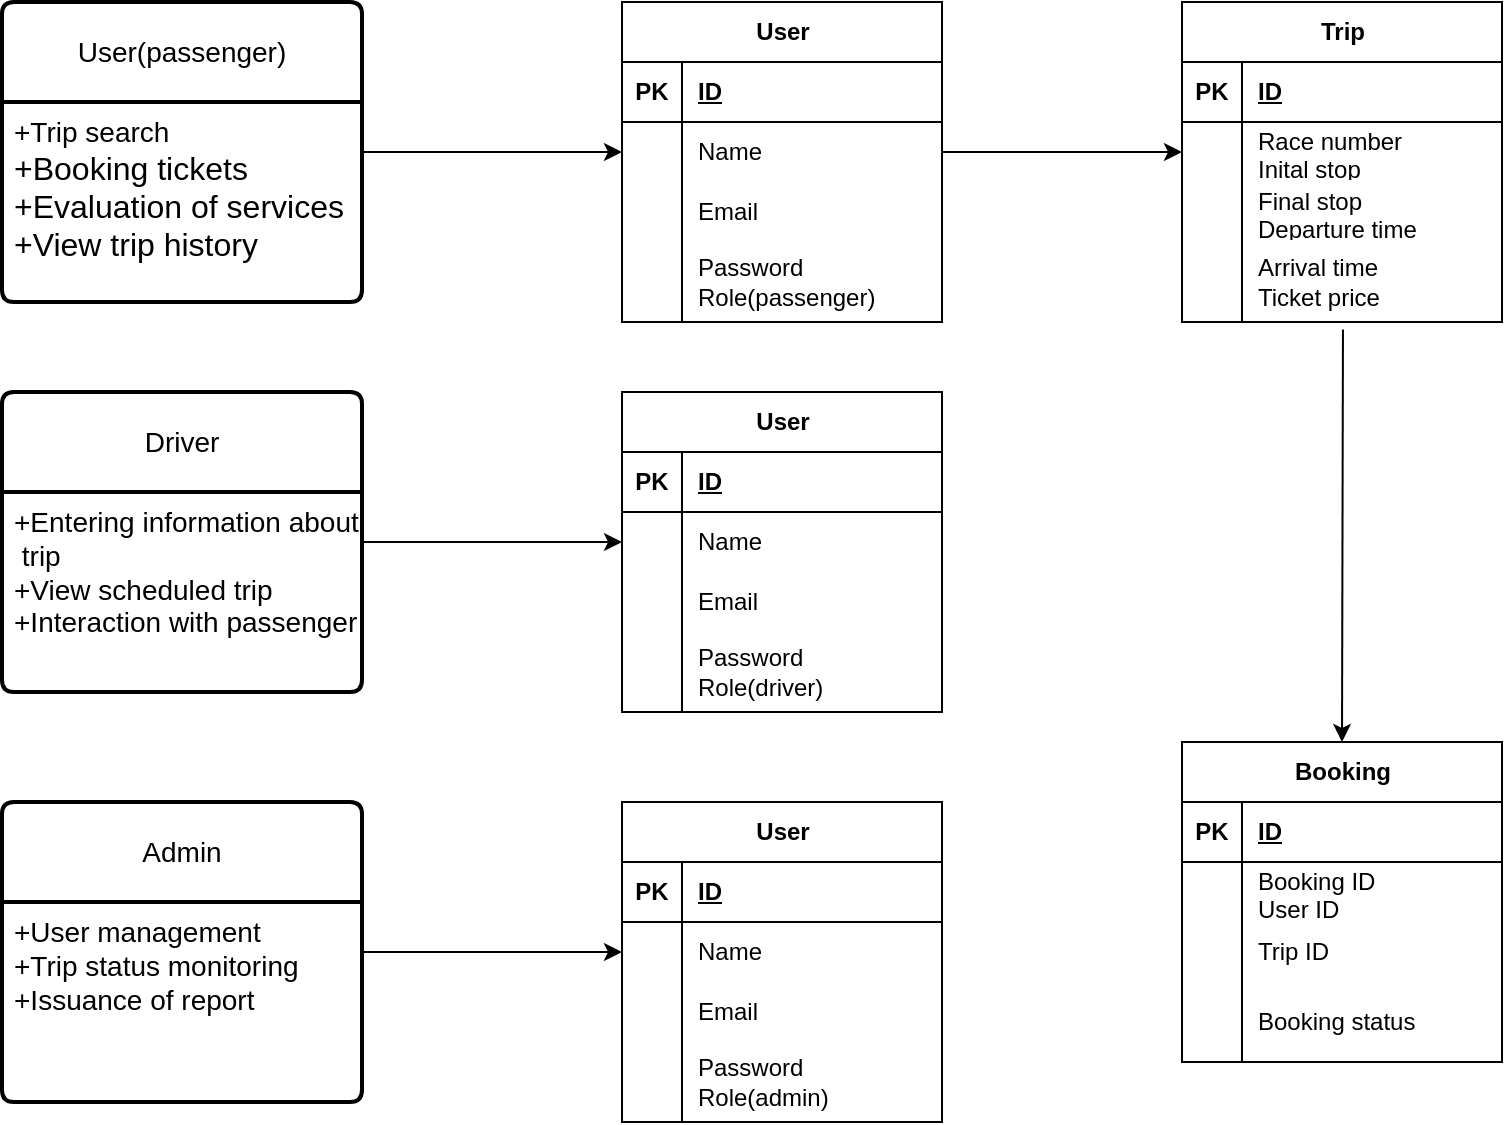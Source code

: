 <mxfile version="24.4.8" type="github">
  <diagram name="Страница — 1" id="8t6PvGh4A0OR3wwPPd6I">
    <mxGraphModel dx="2796" dy="908" grid="1" gridSize="10" guides="1" tooltips="1" connect="1" arrows="1" fold="1" page="1" pageScale="1" pageWidth="827" pageHeight="1169" math="0" shadow="0">
      <root>
        <mxCell id="0" />
        <mxCell id="1" parent="0" />
        <mxCell id="zbAlMrDfbpdhVFIHSiF9-1" value="User(passenger)" style="swimlane;childLayout=stackLayout;horizontal=1;startSize=50;horizontalStack=0;rounded=1;fontSize=14;fontStyle=0;strokeWidth=2;resizeParent=0;resizeLast=1;shadow=0;dashed=0;align=center;arcSize=4;whiteSpace=wrap;html=1;" vertex="1" parent="1">
          <mxGeometry x="-570" y="240" width="180" height="150" as="geometry" />
        </mxCell>
        <mxCell id="zbAlMrDfbpdhVFIHSiF9-2" value="&lt;font style=&quot;font-size: 14px;&quot;&gt;+T&lt;/font&gt;&lt;font style=&quot;font-size: 14px;&quot;&gt;rip search&lt;/font&gt;&lt;div&gt;&lt;font size=&quot;3&quot;&gt;+Booking tickets&lt;/font&gt;&lt;/div&gt;&lt;div&gt;&lt;font size=&quot;3&quot;&gt;+Evaluation of services&lt;/font&gt;&lt;/div&gt;&lt;div&gt;&lt;font size=&quot;3&quot;&gt;+View trip history&lt;/font&gt;&lt;/div&gt;" style="align=left;strokeColor=none;fillColor=none;spacingLeft=4;fontSize=12;verticalAlign=top;resizable=0;rotatable=0;part=1;html=1;" vertex="1" parent="zbAlMrDfbpdhVFIHSiF9-1">
          <mxGeometry y="50" width="180" height="100" as="geometry" />
        </mxCell>
        <mxCell id="zbAlMrDfbpdhVFIHSiF9-3" value="Driver" style="swimlane;childLayout=stackLayout;horizontal=1;startSize=50;horizontalStack=0;rounded=1;fontSize=14;fontStyle=0;strokeWidth=2;resizeParent=0;resizeLast=1;shadow=0;dashed=0;align=center;arcSize=4;whiteSpace=wrap;html=1;" vertex="1" parent="1">
          <mxGeometry x="-570" y="435" width="180" height="150" as="geometry" />
        </mxCell>
        <mxCell id="zbAlMrDfbpdhVFIHSiF9-4" value="&lt;font style=&quot;font-size: 14px;&quot;&gt;+Entering information about&lt;/font&gt;&lt;div&gt;&lt;font style=&quot;font-size: 14px;&quot;&gt;&amp;nbsp;trip&lt;/font&gt;&lt;/div&gt;&lt;div&gt;&lt;font style=&quot;font-size: 14px;&quot;&gt;+View scheduled trip&lt;/font&gt;&lt;/div&gt;&lt;div&gt;&lt;font style=&quot;font-size: 14px;&quot;&gt;+Interaction with passenger&amp;nbsp;&lt;/font&gt;&lt;/div&gt;" style="align=left;strokeColor=none;fillColor=none;spacingLeft=4;fontSize=12;verticalAlign=top;resizable=0;rotatable=0;part=1;html=1;" vertex="1" parent="zbAlMrDfbpdhVFIHSiF9-3">
          <mxGeometry y="50" width="180" height="100" as="geometry" />
        </mxCell>
        <mxCell id="zbAlMrDfbpdhVFIHSiF9-5" value="Admin" style="swimlane;childLayout=stackLayout;horizontal=1;startSize=50;horizontalStack=0;rounded=1;fontSize=14;fontStyle=0;strokeWidth=2;resizeParent=0;resizeLast=1;shadow=0;dashed=0;align=center;arcSize=4;whiteSpace=wrap;html=1;" vertex="1" parent="1">
          <mxGeometry x="-570" y="640" width="180" height="150" as="geometry" />
        </mxCell>
        <mxCell id="zbAlMrDfbpdhVFIHSiF9-6" value="&lt;span style=&quot;font-size: 14px;&quot;&gt;+User management&lt;/span&gt;&lt;div&gt;&lt;span style=&quot;font-size: 14px;&quot;&gt;+Trip status monitoring&lt;/span&gt;&lt;/div&gt;&lt;div&gt;&lt;span style=&quot;font-size: 14px;&quot;&gt;+Issuance of report&lt;/span&gt;&lt;/div&gt;" style="align=left;strokeColor=none;fillColor=none;spacingLeft=4;fontSize=12;verticalAlign=top;resizable=0;rotatable=0;part=1;html=1;" vertex="1" parent="zbAlMrDfbpdhVFIHSiF9-5">
          <mxGeometry y="50" width="180" height="100" as="geometry" />
        </mxCell>
        <mxCell id="zbAlMrDfbpdhVFIHSiF9-7" value="User" style="shape=table;startSize=30;container=1;collapsible=1;childLayout=tableLayout;fixedRows=1;rowLines=0;fontStyle=1;align=center;resizeLast=1;html=1;" vertex="1" parent="1">
          <mxGeometry x="-260" y="240" width="160" height="160" as="geometry" />
        </mxCell>
        <mxCell id="zbAlMrDfbpdhVFIHSiF9-8" value="" style="shape=tableRow;horizontal=0;startSize=0;swimlaneHead=0;swimlaneBody=0;fillColor=none;collapsible=0;dropTarget=0;points=[[0,0.5],[1,0.5]];portConstraint=eastwest;top=0;left=0;right=0;bottom=1;" vertex="1" parent="zbAlMrDfbpdhVFIHSiF9-7">
          <mxGeometry y="30" width="160" height="30" as="geometry" />
        </mxCell>
        <mxCell id="zbAlMrDfbpdhVFIHSiF9-9" value="PK" style="shape=partialRectangle;connectable=0;fillColor=none;top=0;left=0;bottom=0;right=0;fontStyle=1;overflow=hidden;whiteSpace=wrap;html=1;" vertex="1" parent="zbAlMrDfbpdhVFIHSiF9-8">
          <mxGeometry width="30" height="30" as="geometry">
            <mxRectangle width="30" height="30" as="alternateBounds" />
          </mxGeometry>
        </mxCell>
        <mxCell id="zbAlMrDfbpdhVFIHSiF9-10" value="ID" style="shape=partialRectangle;connectable=0;fillColor=none;top=0;left=0;bottom=0;right=0;align=left;spacingLeft=6;fontStyle=5;overflow=hidden;whiteSpace=wrap;html=1;" vertex="1" parent="zbAlMrDfbpdhVFIHSiF9-8">
          <mxGeometry x="30" width="130" height="30" as="geometry">
            <mxRectangle width="130" height="30" as="alternateBounds" />
          </mxGeometry>
        </mxCell>
        <mxCell id="zbAlMrDfbpdhVFIHSiF9-11" value="" style="shape=tableRow;horizontal=0;startSize=0;swimlaneHead=0;swimlaneBody=0;fillColor=none;collapsible=0;dropTarget=0;points=[[0,0.5],[1,0.5]];portConstraint=eastwest;top=0;left=0;right=0;bottom=0;" vertex="1" parent="zbAlMrDfbpdhVFIHSiF9-7">
          <mxGeometry y="60" width="160" height="30" as="geometry" />
        </mxCell>
        <mxCell id="zbAlMrDfbpdhVFIHSiF9-12" value="" style="shape=partialRectangle;connectable=0;fillColor=none;top=0;left=0;bottom=0;right=0;editable=1;overflow=hidden;whiteSpace=wrap;html=1;" vertex="1" parent="zbAlMrDfbpdhVFIHSiF9-11">
          <mxGeometry width="30" height="30" as="geometry">
            <mxRectangle width="30" height="30" as="alternateBounds" />
          </mxGeometry>
        </mxCell>
        <mxCell id="zbAlMrDfbpdhVFIHSiF9-13" value="Name" style="shape=partialRectangle;connectable=0;fillColor=none;top=0;left=0;bottom=0;right=0;align=left;spacingLeft=6;overflow=hidden;whiteSpace=wrap;html=1;" vertex="1" parent="zbAlMrDfbpdhVFIHSiF9-11">
          <mxGeometry x="30" width="130" height="30" as="geometry">
            <mxRectangle width="130" height="30" as="alternateBounds" />
          </mxGeometry>
        </mxCell>
        <mxCell id="zbAlMrDfbpdhVFIHSiF9-14" value="" style="shape=tableRow;horizontal=0;startSize=0;swimlaneHead=0;swimlaneBody=0;fillColor=none;collapsible=0;dropTarget=0;points=[[0,0.5],[1,0.5]];portConstraint=eastwest;top=0;left=0;right=0;bottom=0;" vertex="1" parent="zbAlMrDfbpdhVFIHSiF9-7">
          <mxGeometry y="90" width="160" height="30" as="geometry" />
        </mxCell>
        <mxCell id="zbAlMrDfbpdhVFIHSiF9-15" value="" style="shape=partialRectangle;connectable=0;fillColor=none;top=0;left=0;bottom=0;right=0;editable=1;overflow=hidden;whiteSpace=wrap;html=1;" vertex="1" parent="zbAlMrDfbpdhVFIHSiF9-14">
          <mxGeometry width="30" height="30" as="geometry">
            <mxRectangle width="30" height="30" as="alternateBounds" />
          </mxGeometry>
        </mxCell>
        <mxCell id="zbAlMrDfbpdhVFIHSiF9-16" value="Email" style="shape=partialRectangle;connectable=0;fillColor=none;top=0;left=0;bottom=0;right=0;align=left;spacingLeft=6;overflow=hidden;whiteSpace=wrap;html=1;" vertex="1" parent="zbAlMrDfbpdhVFIHSiF9-14">
          <mxGeometry x="30" width="130" height="30" as="geometry">
            <mxRectangle width="130" height="30" as="alternateBounds" />
          </mxGeometry>
        </mxCell>
        <mxCell id="zbAlMrDfbpdhVFIHSiF9-17" value="" style="shape=tableRow;horizontal=0;startSize=0;swimlaneHead=0;swimlaneBody=0;fillColor=none;collapsible=0;dropTarget=0;points=[[0,0.5],[1,0.5]];portConstraint=eastwest;top=0;left=0;right=0;bottom=0;" vertex="1" parent="zbAlMrDfbpdhVFIHSiF9-7">
          <mxGeometry y="120" width="160" height="40" as="geometry" />
        </mxCell>
        <mxCell id="zbAlMrDfbpdhVFIHSiF9-18" value="" style="shape=partialRectangle;connectable=0;fillColor=none;top=0;left=0;bottom=0;right=0;editable=1;overflow=hidden;whiteSpace=wrap;html=1;" vertex="1" parent="zbAlMrDfbpdhVFIHSiF9-17">
          <mxGeometry width="30" height="40" as="geometry">
            <mxRectangle width="30" height="40" as="alternateBounds" />
          </mxGeometry>
        </mxCell>
        <mxCell id="zbAlMrDfbpdhVFIHSiF9-19" value="Password&lt;div&gt;Role(passenger)&lt;/div&gt;" style="shape=partialRectangle;connectable=0;fillColor=none;top=0;left=0;bottom=0;right=0;align=left;spacingLeft=6;overflow=hidden;whiteSpace=wrap;html=1;" vertex="1" parent="zbAlMrDfbpdhVFIHSiF9-17">
          <mxGeometry x="30" width="130" height="40" as="geometry">
            <mxRectangle width="130" height="40" as="alternateBounds" />
          </mxGeometry>
        </mxCell>
        <mxCell id="zbAlMrDfbpdhVFIHSiF9-20" value="User" style="shape=table;startSize=30;container=1;collapsible=1;childLayout=tableLayout;fixedRows=1;rowLines=0;fontStyle=1;align=center;resizeLast=1;html=1;" vertex="1" parent="1">
          <mxGeometry x="-260" y="435" width="160" height="160" as="geometry" />
        </mxCell>
        <mxCell id="zbAlMrDfbpdhVFIHSiF9-21" value="" style="shape=tableRow;horizontal=0;startSize=0;swimlaneHead=0;swimlaneBody=0;fillColor=none;collapsible=0;dropTarget=0;points=[[0,0.5],[1,0.5]];portConstraint=eastwest;top=0;left=0;right=0;bottom=1;" vertex="1" parent="zbAlMrDfbpdhVFIHSiF9-20">
          <mxGeometry y="30" width="160" height="30" as="geometry" />
        </mxCell>
        <mxCell id="zbAlMrDfbpdhVFIHSiF9-22" value="PK" style="shape=partialRectangle;connectable=0;fillColor=none;top=0;left=0;bottom=0;right=0;fontStyle=1;overflow=hidden;whiteSpace=wrap;html=1;" vertex="1" parent="zbAlMrDfbpdhVFIHSiF9-21">
          <mxGeometry width="30" height="30" as="geometry">
            <mxRectangle width="30" height="30" as="alternateBounds" />
          </mxGeometry>
        </mxCell>
        <mxCell id="zbAlMrDfbpdhVFIHSiF9-23" value="ID" style="shape=partialRectangle;connectable=0;fillColor=none;top=0;left=0;bottom=0;right=0;align=left;spacingLeft=6;fontStyle=5;overflow=hidden;whiteSpace=wrap;html=1;" vertex="1" parent="zbAlMrDfbpdhVFIHSiF9-21">
          <mxGeometry x="30" width="130" height="30" as="geometry">
            <mxRectangle width="130" height="30" as="alternateBounds" />
          </mxGeometry>
        </mxCell>
        <mxCell id="zbAlMrDfbpdhVFIHSiF9-24" value="" style="shape=tableRow;horizontal=0;startSize=0;swimlaneHead=0;swimlaneBody=0;fillColor=none;collapsible=0;dropTarget=0;points=[[0,0.5],[1,0.5]];portConstraint=eastwest;top=0;left=0;right=0;bottom=0;" vertex="1" parent="zbAlMrDfbpdhVFIHSiF9-20">
          <mxGeometry y="60" width="160" height="30" as="geometry" />
        </mxCell>
        <mxCell id="zbAlMrDfbpdhVFIHSiF9-25" value="" style="shape=partialRectangle;connectable=0;fillColor=none;top=0;left=0;bottom=0;right=0;editable=1;overflow=hidden;whiteSpace=wrap;html=1;" vertex="1" parent="zbAlMrDfbpdhVFIHSiF9-24">
          <mxGeometry width="30" height="30" as="geometry">
            <mxRectangle width="30" height="30" as="alternateBounds" />
          </mxGeometry>
        </mxCell>
        <mxCell id="zbAlMrDfbpdhVFIHSiF9-26" value="Name" style="shape=partialRectangle;connectable=0;fillColor=none;top=0;left=0;bottom=0;right=0;align=left;spacingLeft=6;overflow=hidden;whiteSpace=wrap;html=1;" vertex="1" parent="zbAlMrDfbpdhVFIHSiF9-24">
          <mxGeometry x="30" width="130" height="30" as="geometry">
            <mxRectangle width="130" height="30" as="alternateBounds" />
          </mxGeometry>
        </mxCell>
        <mxCell id="zbAlMrDfbpdhVFIHSiF9-27" value="" style="shape=tableRow;horizontal=0;startSize=0;swimlaneHead=0;swimlaneBody=0;fillColor=none;collapsible=0;dropTarget=0;points=[[0,0.5],[1,0.5]];portConstraint=eastwest;top=0;left=0;right=0;bottom=0;" vertex="1" parent="zbAlMrDfbpdhVFIHSiF9-20">
          <mxGeometry y="90" width="160" height="30" as="geometry" />
        </mxCell>
        <mxCell id="zbAlMrDfbpdhVFIHSiF9-28" value="" style="shape=partialRectangle;connectable=0;fillColor=none;top=0;left=0;bottom=0;right=0;editable=1;overflow=hidden;whiteSpace=wrap;html=1;" vertex="1" parent="zbAlMrDfbpdhVFIHSiF9-27">
          <mxGeometry width="30" height="30" as="geometry">
            <mxRectangle width="30" height="30" as="alternateBounds" />
          </mxGeometry>
        </mxCell>
        <mxCell id="zbAlMrDfbpdhVFIHSiF9-29" value="Email" style="shape=partialRectangle;connectable=0;fillColor=none;top=0;left=0;bottom=0;right=0;align=left;spacingLeft=6;overflow=hidden;whiteSpace=wrap;html=1;" vertex="1" parent="zbAlMrDfbpdhVFIHSiF9-27">
          <mxGeometry x="30" width="130" height="30" as="geometry">
            <mxRectangle width="130" height="30" as="alternateBounds" />
          </mxGeometry>
        </mxCell>
        <mxCell id="zbAlMrDfbpdhVFIHSiF9-30" value="" style="shape=tableRow;horizontal=0;startSize=0;swimlaneHead=0;swimlaneBody=0;fillColor=none;collapsible=0;dropTarget=0;points=[[0,0.5],[1,0.5]];portConstraint=eastwest;top=0;left=0;right=0;bottom=0;" vertex="1" parent="zbAlMrDfbpdhVFIHSiF9-20">
          <mxGeometry y="120" width="160" height="40" as="geometry" />
        </mxCell>
        <mxCell id="zbAlMrDfbpdhVFIHSiF9-31" value="" style="shape=partialRectangle;connectable=0;fillColor=none;top=0;left=0;bottom=0;right=0;editable=1;overflow=hidden;whiteSpace=wrap;html=1;" vertex="1" parent="zbAlMrDfbpdhVFIHSiF9-30">
          <mxGeometry width="30" height="40" as="geometry">
            <mxRectangle width="30" height="40" as="alternateBounds" />
          </mxGeometry>
        </mxCell>
        <mxCell id="zbAlMrDfbpdhVFIHSiF9-32" value="Password&lt;div&gt;Role(driver)&lt;/div&gt;" style="shape=partialRectangle;connectable=0;fillColor=none;top=0;left=0;bottom=0;right=0;align=left;spacingLeft=6;overflow=hidden;whiteSpace=wrap;html=1;" vertex="1" parent="zbAlMrDfbpdhVFIHSiF9-30">
          <mxGeometry x="30" width="130" height="40" as="geometry">
            <mxRectangle width="130" height="40" as="alternateBounds" />
          </mxGeometry>
        </mxCell>
        <mxCell id="zbAlMrDfbpdhVFIHSiF9-33" value="User" style="shape=table;startSize=30;container=1;collapsible=1;childLayout=tableLayout;fixedRows=1;rowLines=0;fontStyle=1;align=center;resizeLast=1;html=1;" vertex="1" parent="1">
          <mxGeometry x="-260" y="640" width="160" height="160" as="geometry" />
        </mxCell>
        <mxCell id="zbAlMrDfbpdhVFIHSiF9-34" value="" style="shape=tableRow;horizontal=0;startSize=0;swimlaneHead=0;swimlaneBody=0;fillColor=none;collapsible=0;dropTarget=0;points=[[0,0.5],[1,0.5]];portConstraint=eastwest;top=0;left=0;right=0;bottom=1;" vertex="1" parent="zbAlMrDfbpdhVFIHSiF9-33">
          <mxGeometry y="30" width="160" height="30" as="geometry" />
        </mxCell>
        <mxCell id="zbAlMrDfbpdhVFIHSiF9-35" value="PK" style="shape=partialRectangle;connectable=0;fillColor=none;top=0;left=0;bottom=0;right=0;fontStyle=1;overflow=hidden;whiteSpace=wrap;html=1;" vertex="1" parent="zbAlMrDfbpdhVFIHSiF9-34">
          <mxGeometry width="30" height="30" as="geometry">
            <mxRectangle width="30" height="30" as="alternateBounds" />
          </mxGeometry>
        </mxCell>
        <mxCell id="zbAlMrDfbpdhVFIHSiF9-36" value="ID" style="shape=partialRectangle;connectable=0;fillColor=none;top=0;left=0;bottom=0;right=0;align=left;spacingLeft=6;fontStyle=5;overflow=hidden;whiteSpace=wrap;html=1;" vertex="1" parent="zbAlMrDfbpdhVFIHSiF9-34">
          <mxGeometry x="30" width="130" height="30" as="geometry">
            <mxRectangle width="130" height="30" as="alternateBounds" />
          </mxGeometry>
        </mxCell>
        <mxCell id="zbAlMrDfbpdhVFIHSiF9-37" value="" style="shape=tableRow;horizontal=0;startSize=0;swimlaneHead=0;swimlaneBody=0;fillColor=none;collapsible=0;dropTarget=0;points=[[0,0.5],[1,0.5]];portConstraint=eastwest;top=0;left=0;right=0;bottom=0;" vertex="1" parent="zbAlMrDfbpdhVFIHSiF9-33">
          <mxGeometry y="60" width="160" height="30" as="geometry" />
        </mxCell>
        <mxCell id="zbAlMrDfbpdhVFIHSiF9-38" value="" style="shape=partialRectangle;connectable=0;fillColor=none;top=0;left=0;bottom=0;right=0;editable=1;overflow=hidden;whiteSpace=wrap;html=1;" vertex="1" parent="zbAlMrDfbpdhVFIHSiF9-37">
          <mxGeometry width="30" height="30" as="geometry">
            <mxRectangle width="30" height="30" as="alternateBounds" />
          </mxGeometry>
        </mxCell>
        <mxCell id="zbAlMrDfbpdhVFIHSiF9-39" value="Name" style="shape=partialRectangle;connectable=0;fillColor=none;top=0;left=0;bottom=0;right=0;align=left;spacingLeft=6;overflow=hidden;whiteSpace=wrap;html=1;" vertex="1" parent="zbAlMrDfbpdhVFIHSiF9-37">
          <mxGeometry x="30" width="130" height="30" as="geometry">
            <mxRectangle width="130" height="30" as="alternateBounds" />
          </mxGeometry>
        </mxCell>
        <mxCell id="zbAlMrDfbpdhVFIHSiF9-40" value="" style="shape=tableRow;horizontal=0;startSize=0;swimlaneHead=0;swimlaneBody=0;fillColor=none;collapsible=0;dropTarget=0;points=[[0,0.5],[1,0.5]];portConstraint=eastwest;top=0;left=0;right=0;bottom=0;" vertex="1" parent="zbAlMrDfbpdhVFIHSiF9-33">
          <mxGeometry y="90" width="160" height="30" as="geometry" />
        </mxCell>
        <mxCell id="zbAlMrDfbpdhVFIHSiF9-41" value="" style="shape=partialRectangle;connectable=0;fillColor=none;top=0;left=0;bottom=0;right=0;editable=1;overflow=hidden;whiteSpace=wrap;html=1;" vertex="1" parent="zbAlMrDfbpdhVFIHSiF9-40">
          <mxGeometry width="30" height="30" as="geometry">
            <mxRectangle width="30" height="30" as="alternateBounds" />
          </mxGeometry>
        </mxCell>
        <mxCell id="zbAlMrDfbpdhVFIHSiF9-42" value="Email" style="shape=partialRectangle;connectable=0;fillColor=none;top=0;left=0;bottom=0;right=0;align=left;spacingLeft=6;overflow=hidden;whiteSpace=wrap;html=1;" vertex="1" parent="zbAlMrDfbpdhVFIHSiF9-40">
          <mxGeometry x="30" width="130" height="30" as="geometry">
            <mxRectangle width="130" height="30" as="alternateBounds" />
          </mxGeometry>
        </mxCell>
        <mxCell id="zbAlMrDfbpdhVFIHSiF9-43" value="" style="shape=tableRow;horizontal=0;startSize=0;swimlaneHead=0;swimlaneBody=0;fillColor=none;collapsible=0;dropTarget=0;points=[[0,0.5],[1,0.5]];portConstraint=eastwest;top=0;left=0;right=0;bottom=0;" vertex="1" parent="zbAlMrDfbpdhVFIHSiF9-33">
          <mxGeometry y="120" width="160" height="40" as="geometry" />
        </mxCell>
        <mxCell id="zbAlMrDfbpdhVFIHSiF9-44" value="" style="shape=partialRectangle;connectable=0;fillColor=none;top=0;left=0;bottom=0;right=0;editable=1;overflow=hidden;whiteSpace=wrap;html=1;" vertex="1" parent="zbAlMrDfbpdhVFIHSiF9-43">
          <mxGeometry width="30" height="40" as="geometry">
            <mxRectangle width="30" height="40" as="alternateBounds" />
          </mxGeometry>
        </mxCell>
        <mxCell id="zbAlMrDfbpdhVFIHSiF9-45" value="Password&lt;div&gt;Role(admin)&lt;/div&gt;" style="shape=partialRectangle;connectable=0;fillColor=none;top=0;left=0;bottom=0;right=0;align=left;spacingLeft=6;overflow=hidden;whiteSpace=wrap;html=1;" vertex="1" parent="zbAlMrDfbpdhVFIHSiF9-43">
          <mxGeometry x="30" width="130" height="40" as="geometry">
            <mxRectangle width="130" height="40" as="alternateBounds" />
          </mxGeometry>
        </mxCell>
        <mxCell id="zbAlMrDfbpdhVFIHSiF9-46" value="Trip" style="shape=table;startSize=30;container=1;collapsible=1;childLayout=tableLayout;fixedRows=1;rowLines=0;fontStyle=1;align=center;resizeLast=1;html=1;" vertex="1" parent="1">
          <mxGeometry x="20" y="240" width="160" height="160" as="geometry" />
        </mxCell>
        <mxCell id="zbAlMrDfbpdhVFIHSiF9-47" value="" style="shape=tableRow;horizontal=0;startSize=0;swimlaneHead=0;swimlaneBody=0;fillColor=none;collapsible=0;dropTarget=0;points=[[0,0.5],[1,0.5]];portConstraint=eastwest;top=0;left=0;right=0;bottom=1;" vertex="1" parent="zbAlMrDfbpdhVFIHSiF9-46">
          <mxGeometry y="30" width="160" height="30" as="geometry" />
        </mxCell>
        <mxCell id="zbAlMrDfbpdhVFIHSiF9-48" value="PK" style="shape=partialRectangle;connectable=0;fillColor=none;top=0;left=0;bottom=0;right=0;fontStyle=1;overflow=hidden;whiteSpace=wrap;html=1;" vertex="1" parent="zbAlMrDfbpdhVFIHSiF9-47">
          <mxGeometry width="30" height="30" as="geometry">
            <mxRectangle width="30" height="30" as="alternateBounds" />
          </mxGeometry>
        </mxCell>
        <mxCell id="zbAlMrDfbpdhVFIHSiF9-49" value="ID" style="shape=partialRectangle;connectable=0;fillColor=none;top=0;left=0;bottom=0;right=0;align=left;spacingLeft=6;fontStyle=5;overflow=hidden;whiteSpace=wrap;html=1;" vertex="1" parent="zbAlMrDfbpdhVFIHSiF9-47">
          <mxGeometry x="30" width="130" height="30" as="geometry">
            <mxRectangle width="130" height="30" as="alternateBounds" />
          </mxGeometry>
        </mxCell>
        <mxCell id="zbAlMrDfbpdhVFIHSiF9-50" value="" style="shape=tableRow;horizontal=0;startSize=0;swimlaneHead=0;swimlaneBody=0;fillColor=none;collapsible=0;dropTarget=0;points=[[0,0.5],[1,0.5]];portConstraint=eastwest;top=0;left=0;right=0;bottom=0;" vertex="1" parent="zbAlMrDfbpdhVFIHSiF9-46">
          <mxGeometry y="60" width="160" height="30" as="geometry" />
        </mxCell>
        <mxCell id="zbAlMrDfbpdhVFIHSiF9-51" value="" style="shape=partialRectangle;connectable=0;fillColor=none;top=0;left=0;bottom=0;right=0;editable=1;overflow=hidden;whiteSpace=wrap;html=1;" vertex="1" parent="zbAlMrDfbpdhVFIHSiF9-50">
          <mxGeometry width="30" height="30" as="geometry">
            <mxRectangle width="30" height="30" as="alternateBounds" />
          </mxGeometry>
        </mxCell>
        <mxCell id="zbAlMrDfbpdhVFIHSiF9-52" value="Race number&lt;div&gt;Inital stop&lt;/div&gt;" style="shape=partialRectangle;connectable=0;fillColor=none;top=0;left=0;bottom=0;right=0;align=left;spacingLeft=6;overflow=hidden;whiteSpace=wrap;html=1;" vertex="1" parent="zbAlMrDfbpdhVFIHSiF9-50">
          <mxGeometry x="30" width="130" height="30" as="geometry">
            <mxRectangle width="130" height="30" as="alternateBounds" />
          </mxGeometry>
        </mxCell>
        <mxCell id="zbAlMrDfbpdhVFIHSiF9-53" value="" style="shape=tableRow;horizontal=0;startSize=0;swimlaneHead=0;swimlaneBody=0;fillColor=none;collapsible=0;dropTarget=0;points=[[0,0.5],[1,0.5]];portConstraint=eastwest;top=0;left=0;right=0;bottom=0;" vertex="1" parent="zbAlMrDfbpdhVFIHSiF9-46">
          <mxGeometry y="90" width="160" height="30" as="geometry" />
        </mxCell>
        <mxCell id="zbAlMrDfbpdhVFIHSiF9-54" value="" style="shape=partialRectangle;connectable=0;fillColor=none;top=0;left=0;bottom=0;right=0;editable=1;overflow=hidden;whiteSpace=wrap;html=1;" vertex="1" parent="zbAlMrDfbpdhVFIHSiF9-53">
          <mxGeometry width="30" height="30" as="geometry">
            <mxRectangle width="30" height="30" as="alternateBounds" />
          </mxGeometry>
        </mxCell>
        <mxCell id="zbAlMrDfbpdhVFIHSiF9-55" value="Final stop&lt;div&gt;Departure time&lt;/div&gt;" style="shape=partialRectangle;connectable=0;fillColor=none;top=0;left=0;bottom=0;right=0;align=left;spacingLeft=6;overflow=hidden;whiteSpace=wrap;html=1;" vertex="1" parent="zbAlMrDfbpdhVFIHSiF9-53">
          <mxGeometry x="30" width="130" height="30" as="geometry">
            <mxRectangle width="130" height="30" as="alternateBounds" />
          </mxGeometry>
        </mxCell>
        <mxCell id="zbAlMrDfbpdhVFIHSiF9-56" value="" style="shape=tableRow;horizontal=0;startSize=0;swimlaneHead=0;swimlaneBody=0;fillColor=none;collapsible=0;dropTarget=0;points=[[0,0.5],[1,0.5]];portConstraint=eastwest;top=0;left=0;right=0;bottom=0;" vertex="1" parent="zbAlMrDfbpdhVFIHSiF9-46">
          <mxGeometry y="120" width="160" height="40" as="geometry" />
        </mxCell>
        <mxCell id="zbAlMrDfbpdhVFIHSiF9-57" value="" style="shape=partialRectangle;connectable=0;fillColor=none;top=0;left=0;bottom=0;right=0;editable=1;overflow=hidden;whiteSpace=wrap;html=1;" vertex="1" parent="zbAlMrDfbpdhVFIHSiF9-56">
          <mxGeometry width="30" height="40" as="geometry">
            <mxRectangle width="30" height="40" as="alternateBounds" />
          </mxGeometry>
        </mxCell>
        <mxCell id="zbAlMrDfbpdhVFIHSiF9-58" value="Arrival time&amp;nbsp;&lt;div&gt;Ticket price&lt;/div&gt;" style="shape=partialRectangle;connectable=0;fillColor=none;top=0;left=0;bottom=0;right=0;align=left;spacingLeft=6;overflow=hidden;whiteSpace=wrap;html=1;" vertex="1" parent="zbAlMrDfbpdhVFIHSiF9-56">
          <mxGeometry x="30" width="130" height="40" as="geometry">
            <mxRectangle width="130" height="40" as="alternateBounds" />
          </mxGeometry>
        </mxCell>
        <mxCell id="zbAlMrDfbpdhVFIHSiF9-59" value="Booking" style="shape=table;startSize=30;container=1;collapsible=1;childLayout=tableLayout;fixedRows=1;rowLines=0;fontStyle=1;align=center;resizeLast=1;html=1;" vertex="1" parent="1">
          <mxGeometry x="20" y="610" width="160" height="160" as="geometry" />
        </mxCell>
        <mxCell id="zbAlMrDfbpdhVFIHSiF9-60" value="" style="shape=tableRow;horizontal=0;startSize=0;swimlaneHead=0;swimlaneBody=0;fillColor=none;collapsible=0;dropTarget=0;points=[[0,0.5],[1,0.5]];portConstraint=eastwest;top=0;left=0;right=0;bottom=1;" vertex="1" parent="zbAlMrDfbpdhVFIHSiF9-59">
          <mxGeometry y="30" width="160" height="30" as="geometry" />
        </mxCell>
        <mxCell id="zbAlMrDfbpdhVFIHSiF9-61" value="PK" style="shape=partialRectangle;connectable=0;fillColor=none;top=0;left=0;bottom=0;right=0;fontStyle=1;overflow=hidden;whiteSpace=wrap;html=1;" vertex="1" parent="zbAlMrDfbpdhVFIHSiF9-60">
          <mxGeometry width="30" height="30" as="geometry">
            <mxRectangle width="30" height="30" as="alternateBounds" />
          </mxGeometry>
        </mxCell>
        <mxCell id="zbAlMrDfbpdhVFIHSiF9-62" value="ID" style="shape=partialRectangle;connectable=0;fillColor=none;top=0;left=0;bottom=0;right=0;align=left;spacingLeft=6;fontStyle=5;overflow=hidden;whiteSpace=wrap;html=1;" vertex="1" parent="zbAlMrDfbpdhVFIHSiF9-60">
          <mxGeometry x="30" width="130" height="30" as="geometry">
            <mxRectangle width="130" height="30" as="alternateBounds" />
          </mxGeometry>
        </mxCell>
        <mxCell id="zbAlMrDfbpdhVFIHSiF9-63" value="" style="shape=tableRow;horizontal=0;startSize=0;swimlaneHead=0;swimlaneBody=0;fillColor=none;collapsible=0;dropTarget=0;points=[[0,0.5],[1,0.5]];portConstraint=eastwest;top=0;left=0;right=0;bottom=0;" vertex="1" parent="zbAlMrDfbpdhVFIHSiF9-59">
          <mxGeometry y="60" width="160" height="30" as="geometry" />
        </mxCell>
        <mxCell id="zbAlMrDfbpdhVFIHSiF9-64" value="" style="shape=partialRectangle;connectable=0;fillColor=none;top=0;left=0;bottom=0;right=0;editable=1;overflow=hidden;whiteSpace=wrap;html=1;" vertex="1" parent="zbAlMrDfbpdhVFIHSiF9-63">
          <mxGeometry width="30" height="30" as="geometry">
            <mxRectangle width="30" height="30" as="alternateBounds" />
          </mxGeometry>
        </mxCell>
        <mxCell id="zbAlMrDfbpdhVFIHSiF9-65" value="Booking ID&lt;div&gt;User ID&lt;/div&gt;" style="shape=partialRectangle;connectable=0;fillColor=none;top=0;left=0;bottom=0;right=0;align=left;spacingLeft=6;overflow=hidden;whiteSpace=wrap;html=1;" vertex="1" parent="zbAlMrDfbpdhVFIHSiF9-63">
          <mxGeometry x="30" width="130" height="30" as="geometry">
            <mxRectangle width="130" height="30" as="alternateBounds" />
          </mxGeometry>
        </mxCell>
        <mxCell id="zbAlMrDfbpdhVFIHSiF9-66" value="" style="shape=tableRow;horizontal=0;startSize=0;swimlaneHead=0;swimlaneBody=0;fillColor=none;collapsible=0;dropTarget=0;points=[[0,0.5],[1,0.5]];portConstraint=eastwest;top=0;left=0;right=0;bottom=0;" vertex="1" parent="zbAlMrDfbpdhVFIHSiF9-59">
          <mxGeometry y="90" width="160" height="30" as="geometry" />
        </mxCell>
        <mxCell id="zbAlMrDfbpdhVFIHSiF9-67" value="" style="shape=partialRectangle;connectable=0;fillColor=none;top=0;left=0;bottom=0;right=0;editable=1;overflow=hidden;whiteSpace=wrap;html=1;" vertex="1" parent="zbAlMrDfbpdhVFIHSiF9-66">
          <mxGeometry width="30" height="30" as="geometry">
            <mxRectangle width="30" height="30" as="alternateBounds" />
          </mxGeometry>
        </mxCell>
        <mxCell id="zbAlMrDfbpdhVFIHSiF9-68" value="Trip ID" style="shape=partialRectangle;connectable=0;fillColor=none;top=0;left=0;bottom=0;right=0;align=left;spacingLeft=6;overflow=hidden;whiteSpace=wrap;html=1;" vertex="1" parent="zbAlMrDfbpdhVFIHSiF9-66">
          <mxGeometry x="30" width="130" height="30" as="geometry">
            <mxRectangle width="130" height="30" as="alternateBounds" />
          </mxGeometry>
        </mxCell>
        <mxCell id="zbAlMrDfbpdhVFIHSiF9-69" value="" style="shape=tableRow;horizontal=0;startSize=0;swimlaneHead=0;swimlaneBody=0;fillColor=none;collapsible=0;dropTarget=0;points=[[0,0.5],[1,0.5]];portConstraint=eastwest;top=0;left=0;right=0;bottom=0;" vertex="1" parent="zbAlMrDfbpdhVFIHSiF9-59">
          <mxGeometry y="120" width="160" height="40" as="geometry" />
        </mxCell>
        <mxCell id="zbAlMrDfbpdhVFIHSiF9-70" value="" style="shape=partialRectangle;connectable=0;fillColor=none;top=0;left=0;bottom=0;right=0;editable=1;overflow=hidden;whiteSpace=wrap;html=1;" vertex="1" parent="zbAlMrDfbpdhVFIHSiF9-69">
          <mxGeometry width="30" height="40" as="geometry">
            <mxRectangle width="30" height="40" as="alternateBounds" />
          </mxGeometry>
        </mxCell>
        <mxCell id="zbAlMrDfbpdhVFIHSiF9-71" value="Booking status" style="shape=partialRectangle;connectable=0;fillColor=none;top=0;left=0;bottom=0;right=0;align=left;spacingLeft=6;overflow=hidden;whiteSpace=wrap;html=1;" vertex="1" parent="zbAlMrDfbpdhVFIHSiF9-69">
          <mxGeometry x="30" width="130" height="40" as="geometry">
            <mxRectangle width="130" height="40" as="alternateBounds" />
          </mxGeometry>
        </mxCell>
        <mxCell id="zbAlMrDfbpdhVFIHSiF9-72" value="" style="endArrow=classic;html=1;rounded=0;exitX=1;exitY=0.25;exitDx=0;exitDy=0;entryX=0;entryY=0.5;entryDx=0;entryDy=0;" edge="1" parent="1" source="zbAlMrDfbpdhVFIHSiF9-2" target="zbAlMrDfbpdhVFIHSiF9-11">
          <mxGeometry width="50" height="50" relative="1" as="geometry">
            <mxPoint x="-380" y="120" as="sourcePoint" />
            <mxPoint x="-330" y="70" as="targetPoint" />
          </mxGeometry>
        </mxCell>
        <mxCell id="zbAlMrDfbpdhVFIHSiF9-73" value="" style="endArrow=classic;html=1;rounded=0;exitX=1;exitY=0.5;exitDx=0;exitDy=0;entryX=0;entryY=0.5;entryDx=0;entryDy=0;" edge="1" parent="1" source="zbAlMrDfbpdhVFIHSiF9-11" target="zbAlMrDfbpdhVFIHSiF9-50">
          <mxGeometry width="50" height="50" relative="1" as="geometry">
            <mxPoint x="-180" y="180" as="sourcePoint" />
            <mxPoint x="-50" y="180" as="targetPoint" />
          </mxGeometry>
        </mxCell>
        <mxCell id="zbAlMrDfbpdhVFIHSiF9-74" value="" style="endArrow=classic;html=1;rounded=0;exitX=0.503;exitY=1.094;exitDx=0;exitDy=0;exitPerimeter=0;entryX=0.5;entryY=0;entryDx=0;entryDy=0;" edge="1" parent="1" source="zbAlMrDfbpdhVFIHSiF9-56" target="zbAlMrDfbpdhVFIHSiF9-59">
          <mxGeometry width="50" height="50" relative="1" as="geometry">
            <mxPoint x="130" y="460" as="sourcePoint" />
            <mxPoint x="260" y="530" as="targetPoint" />
          </mxGeometry>
        </mxCell>
        <mxCell id="zbAlMrDfbpdhVFIHSiF9-75" value="" style="endArrow=classic;html=1;rounded=0;exitX=1;exitY=0.25;exitDx=0;exitDy=0;entryX=0;entryY=0.5;entryDx=0;entryDy=0;" edge="1" parent="1" source="zbAlMrDfbpdhVFIHSiF9-4" target="zbAlMrDfbpdhVFIHSiF9-24">
          <mxGeometry width="50" height="50" relative="1" as="geometry">
            <mxPoint x="-740" y="430" as="sourcePoint" />
            <mxPoint x="-610" y="430" as="targetPoint" />
          </mxGeometry>
        </mxCell>
        <mxCell id="zbAlMrDfbpdhVFIHSiF9-76" value="" style="endArrow=classic;html=1;rounded=0;exitX=1;exitY=0.25;exitDx=0;exitDy=0;entryX=0;entryY=0.5;entryDx=0;entryDy=0;" edge="1" parent="1" source="zbAlMrDfbpdhVFIHSiF9-6" target="zbAlMrDfbpdhVFIHSiF9-37">
          <mxGeometry width="50" height="50" relative="1" as="geometry">
            <mxPoint x="-350" y="355" as="sourcePoint" />
            <mxPoint x="-220" y="355" as="targetPoint" />
          </mxGeometry>
        </mxCell>
      </root>
    </mxGraphModel>
  </diagram>
</mxfile>
